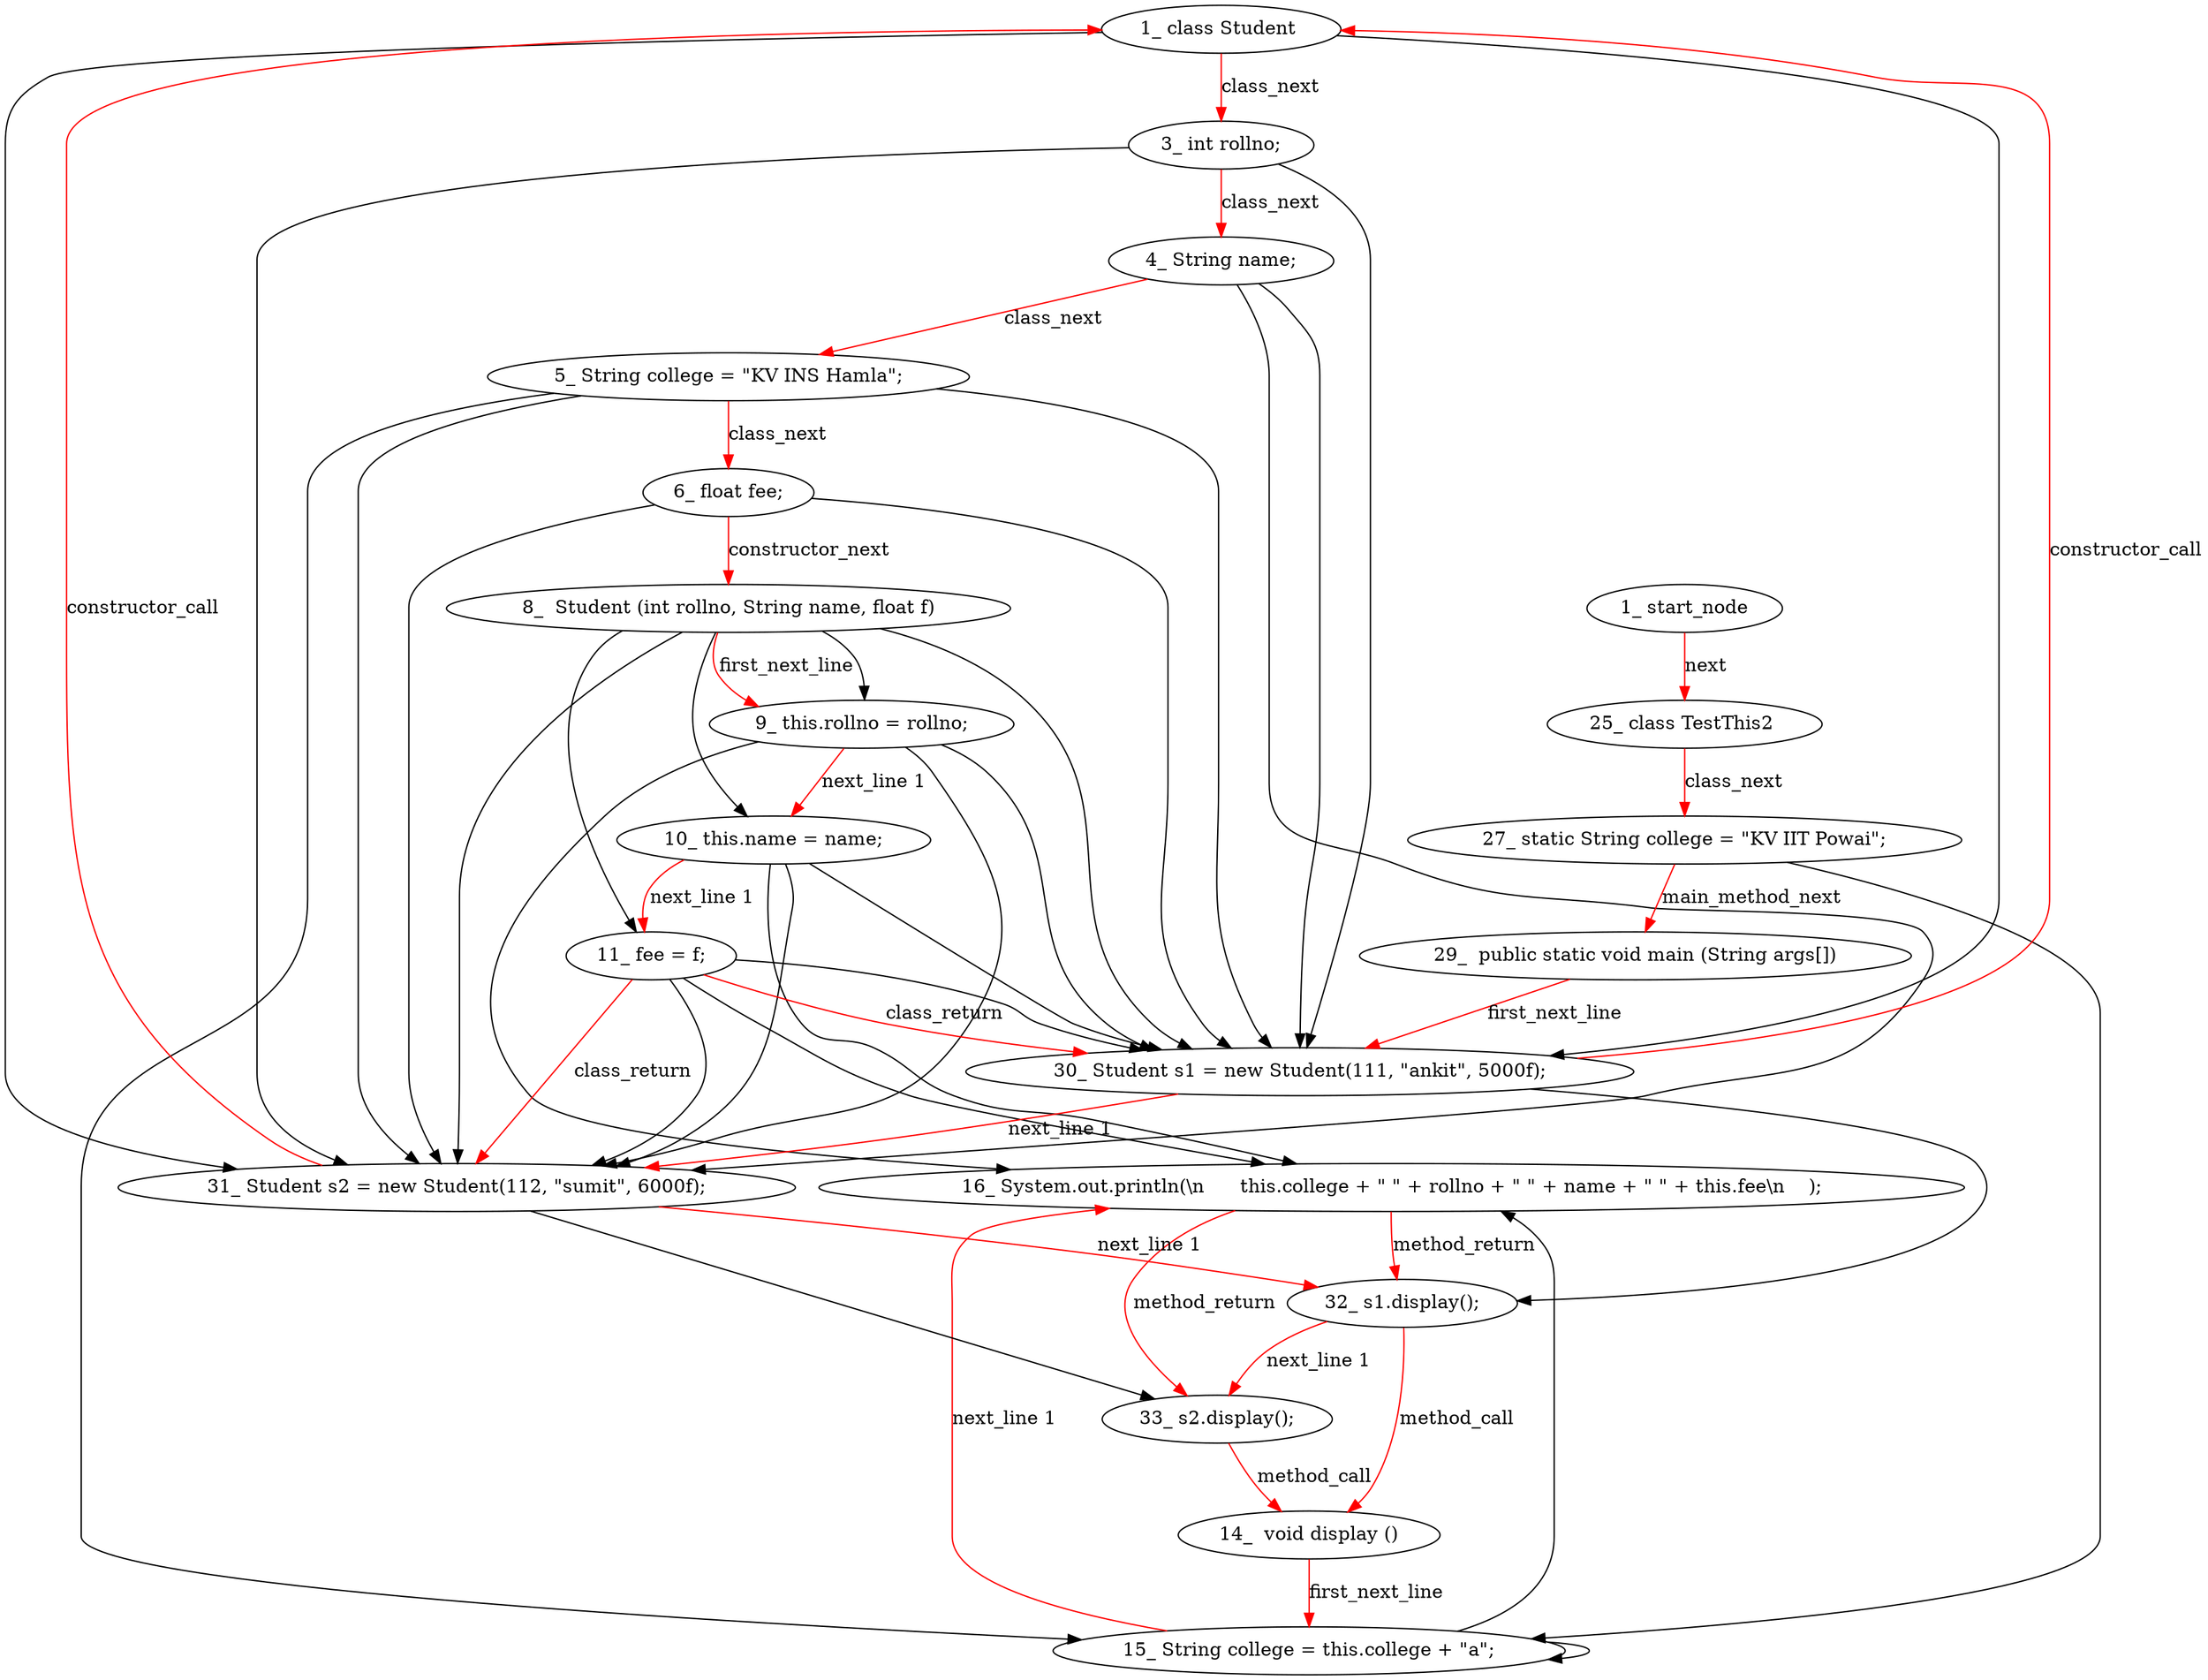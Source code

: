 digraph  {
6 [label="1_\ class\ Student\ ", type_label=class_declaration];
9 [label="3_\ int\ rollno;", type_label=expression_statement];
13 [label="4_\ String\ name;", type_label=expression_statement];
17 [label="5_\ String\ college\ =\ \"KV\ INS\ Hamla\";", type_label=expression_statement];
22 [label="6_\ float\ fee;", type_label=expression_statement];
26 [label="8_\ \ Student\ \(int\ rollno,\ String\ name,\ float\ f\)", type_label=constructor_declaration];
39 [label="9_\ this\.rollno\ =\ rollno;", type_label=expression_statement];
45 [label="10_\ this\.name\ =\ name;", type_label=expression_statement];
51 [label="11_\ fee\ =\ f;", type_label=expression_statement];
55 [label="14_\ \ void\ display\ \(\)", type_label=method_declaration];
60 [label="15_\ String\ college\ =\ this\.college\ \+\ \"a\";", type_label=expression_statement];
69 [label="16_\ System\.out\.println\(\\n\ \ \ \ \ \ this\.college\ \+\ \"\ \"\ \+\ rollno\ \+\ \"\ \"\ \+\ name\ \+\ \"\ \"\ \+\ this\.fee\\n\ \ \ \ \);", type_label=expression_statement];
93 [label="25_\ class\ TestThis2\ ", type_label=class_declaration];
96 [label="27_\ static\ String\ college\ =\ \"KV\ IIT\ Powai\";", type_label=expression_statement];
102 [label="29_\ \ public\ static\ void\ main\ \(String\ args\[\]\)", type_label=method_declaration];
112 [label="30_\ Student\ s1\ =\ new\ Student\(111,\ \"ankit\",\ 5000f\);", type_label=expression_statement];
122 [label="31_\ Student\ s2\ =\ new\ Student\(112,\ \"sumit\",\ 6000f\);", type_label=expression_statement];
132 [label="32_\ s1\.display\(\);", type_label=expression_statement];
137 [label="33_\ s2\.display\(\);", type_label=expression_statement];
1 [label="1_\ start_node", type_label=start];
6 -> 9  [color=red, controlflow_type=class_next, edge_type=CFG_edge, key=0, label=class_next];
6 -> 112  [key=0];
6 -> 122  [key=0];
9 -> 13  [color=red, controlflow_type=class_next, edge_type=CFG_edge, key=0, label=class_next];
9 -> 112  [key=0];
9 -> 122  [key=0];
13 -> 17  [color=red, controlflow_type=class_next, edge_type=CFG_edge, key=0, label=class_next];
13 -> 112  [key=0];
13 -> 122  [key=0];
17 -> 22  [color=red, controlflow_type=class_next, edge_type=CFG_edge, key=0, label=class_next];
17 -> 60  [key=0, used_def=college];
17 -> 112  [key=0];
17 -> 122  [key=0];
22 -> 26  [color=red, controlflow_type=constructor_next, edge_type=CFG_edge, key=0, label=constructor_next];
22 -> 112  [key=0];
22 -> 122  [key=0];
26 -> 39  [color=red, controlflow_type=first_next_line, edge_type=CFG_edge, key=0, label=first_next_line];
26 -> 39  [key=1, used_def=rollno];
26 -> 45  [key=0, used_def=name];
26 -> 51  [key=0, used_def=f];
26 -> 112  [key=0];
26 -> 122  [key=0];
39 -> 45  [color=red, controlflow_type="next_line 1", edge_type=CFG_edge, key=0, label="next_line 1"];
39 -> 69  [key=0, used_def=rollno];
39 -> 112  [key=0];
39 -> 122  [key=0];
45 -> 51  [color=red, controlflow_type="next_line 1", edge_type=CFG_edge, key=0, label="next_line 1"];
45 -> 69  [key=0, used_def=name];
45 -> 112  [key=0];
45 -> 122  [key=0];
51 -> 112  [color=red, controlflow_type=class_return, edge_type=CFG_edge, key=0, label=class_return];
51 -> 112  [key=1];
51 -> 122  [color=red, controlflow_type=class_return, edge_type=CFG_edge, key=0, label=class_return];
51 -> 122  [key=1];
51 -> 69  [key=0, used_def=fee];
55 -> 60  [color=red, controlflow_type=first_next_line, edge_type=CFG_edge, key=0, label=first_next_line];
60 -> 69  [color=red, controlflow_type="next_line 1", edge_type=CFG_edge, key=0, label="next_line 1"];
60 -> 69  [key=1, used_def=college];
60 -> 60  [key=0, used_def=college];
69 -> 132  [color=red, controlflow_type=method_return, edge_type=CFG_edge, key=0, label=method_return];
69 -> 137  [color=red, controlflow_type=method_return, edge_type=CFG_edge, key=0, label=method_return];
93 -> 96  [color=red, controlflow_type=class_next, edge_type=CFG_edge, key=0, label=class_next];
96 -> 102  [color=red, controlflow_type=main_method_next, edge_type=CFG_edge, key=0, label=main_method_next];
96 -> 60  [key=0, used_def=college];
102 -> 112  [color=red, controlflow_type=first_next_line, edge_type=CFG_edge, key=0, label=first_next_line];
112 -> 122  [color=red, controlflow_type="next_line 1", edge_type=CFG_edge, key=0, label="next_line 1"];
112 -> 6  [color=red, controlflow_type="constructor_call|116", edge_type=CFG_edge, key=0, label=constructor_call];
112 -> 132  [key=0, used_def=s1];
122 -> 132  [color=red, controlflow_type="next_line 1", edge_type=CFG_edge, key=0, label="next_line 1"];
122 -> 6  [color=red, controlflow_type="constructor_call|126", edge_type=CFG_edge, key=0, label=constructor_call];
122 -> 137  [key=0, used_def=s2];
132 -> 137  [color=red, controlflow_type="next_line 1", edge_type=CFG_edge, key=0, label="next_line 1"];
132 -> 55  [color=red, controlflow_type="method_call|133", edge_type=CFG_edge, key=0, label=method_call];
137 -> 55  [color=red, controlflow_type="method_call|138", edge_type=CFG_edge, key=0, label=method_call];
1 -> 93  [color=red, controlflow_type=next, edge_type=CFG_edge, key=0, label=next];
}
